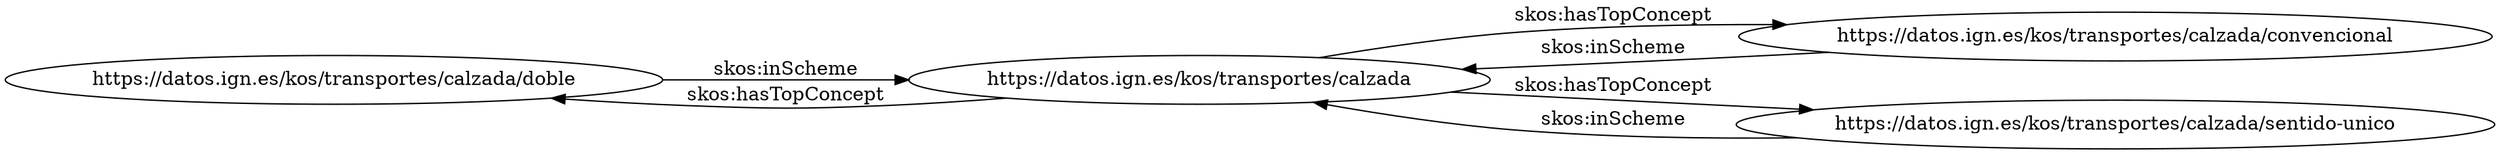 digraph ar2dtool_diagram { 
rankdir=LR;
size="1501"
	"https://datos.ign.es/kos/transportes/calzada/doble" -> "https://datos.ign.es/kos/transportes/calzada" [ label = "skos:inScheme" ];
	"https://datos.ign.es/kos/transportes/calzada" -> "https://datos.ign.es/kos/transportes/calzada/convencional" [ label = "skos:hasTopConcept" ];
	"https://datos.ign.es/kos/transportes/calzada" -> "https://datos.ign.es/kos/transportes/calzada/sentido-unico" [ label = "skos:hasTopConcept" ];
	"https://datos.ign.es/kos/transportes/calzada" -> "https://datos.ign.es/kos/transportes/calzada/doble" [ label = "skos:hasTopConcept" ];
	"https://datos.ign.es/kos/transportes/calzada/sentido-unico" -> "https://datos.ign.es/kos/transportes/calzada" [ label = "skos:inScheme" ];
	"https://datos.ign.es/kos/transportes/calzada/convencional" -> "https://datos.ign.es/kos/transportes/calzada" [ label = "skos:inScheme" ];

}
